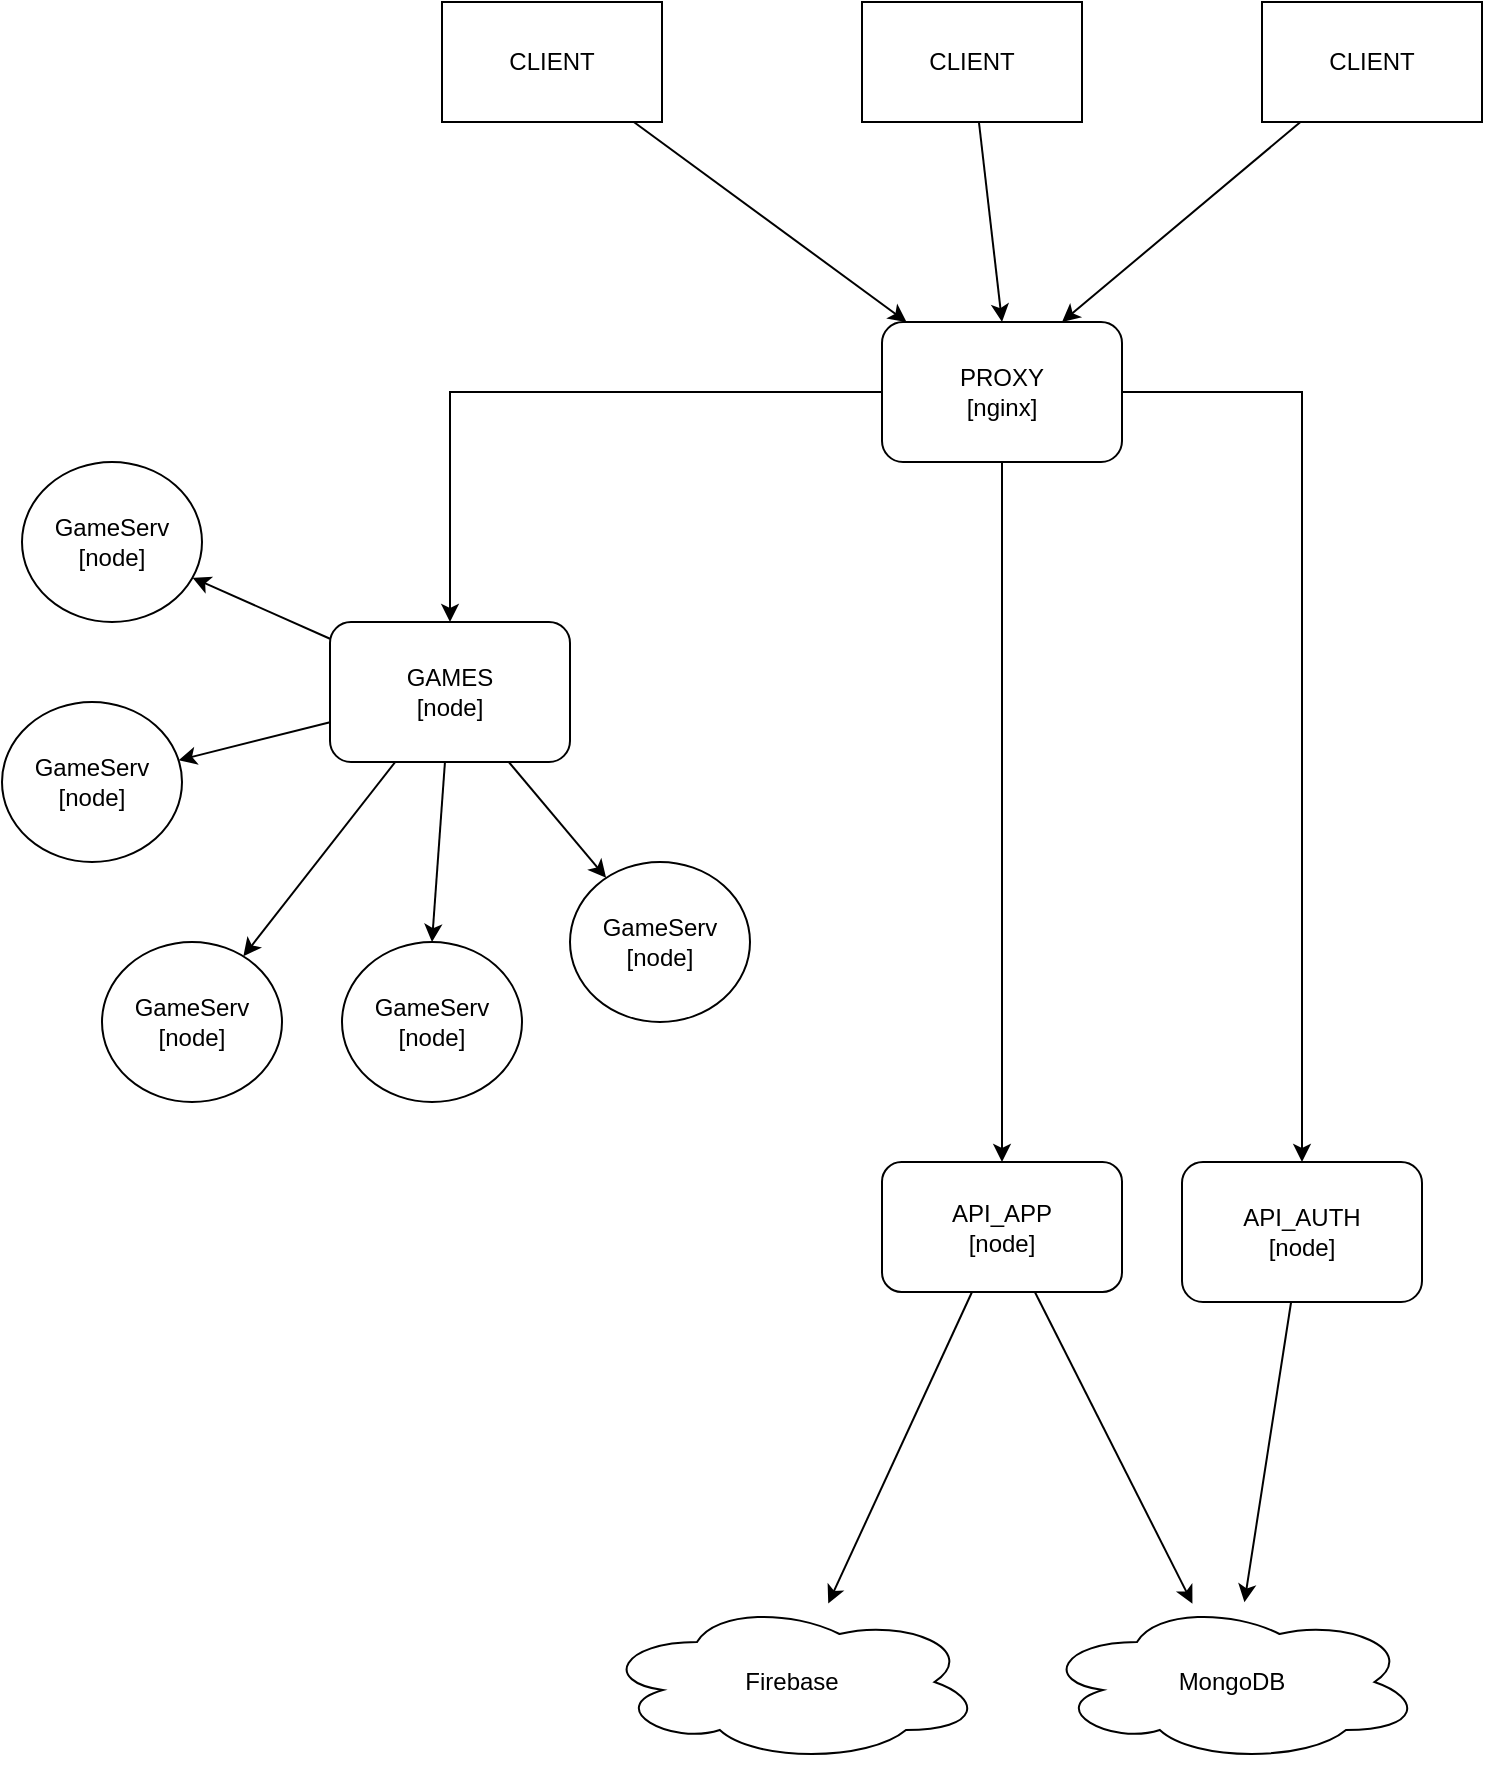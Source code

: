<mxfile version="13.8.0"><diagram id="C5RBs43oDa-KdzZeNtuy" name="Page-1"><mxGraphModel dx="1422" dy="791" grid="1" gridSize="10" guides="1" tooltips="1" connect="1" arrows="1" fold="1" page="1" pageScale="1" pageWidth="827" pageHeight="1169" math="0" shadow="0"><root><mxCell id="WIyWlLk6GJQsqaUBKTNV-0"/><mxCell id="WIyWlLk6GJQsqaUBKTNV-1" parent="WIyWlLk6GJQsqaUBKTNV-0"/><mxCell id="XD9PBzBRSahFpY2pt626-28" style="edgeStyle=none;rounded=0;orthogonalLoop=1;jettySize=auto;html=1;" edge="1" parent="WIyWlLk6GJQsqaUBKTNV-1" source="XD9PBzBRSahFpY2pt626-0" target="XD9PBzBRSahFpY2pt626-5"><mxGeometry relative="1" as="geometry"/></mxCell><mxCell id="XD9PBzBRSahFpY2pt626-0" value="CLIENT" style="rounded=0;whiteSpace=wrap;html=1;" vertex="1" parent="WIyWlLk6GJQsqaUBKTNV-1"><mxGeometry x="240" y="40" width="110" height="60" as="geometry"/></mxCell><mxCell id="XD9PBzBRSahFpY2pt626-7" value="" style="edgeStyle=orthogonalEdgeStyle;rounded=0;orthogonalLoop=1;jettySize=auto;html=1;" edge="1" parent="WIyWlLk6GJQsqaUBKTNV-1" source="XD9PBzBRSahFpY2pt626-5" target="XD9PBzBRSahFpY2pt626-6"><mxGeometry relative="1" as="geometry"/></mxCell><mxCell id="XD9PBzBRSahFpY2pt626-13" style="edgeStyle=orthogonalEdgeStyle;rounded=0;orthogonalLoop=1;jettySize=auto;html=1;" edge="1" parent="WIyWlLk6GJQsqaUBKTNV-1" source="XD9PBzBRSahFpY2pt626-5" target="XD9PBzBRSahFpY2pt626-12"><mxGeometry relative="1" as="geometry"/></mxCell><mxCell id="XD9PBzBRSahFpY2pt626-30" style="edgeStyle=orthogonalEdgeStyle;rounded=0;orthogonalLoop=1;jettySize=auto;html=1;entryX=0.5;entryY=0;entryDx=0;entryDy=0;" edge="1" parent="WIyWlLk6GJQsqaUBKTNV-1" source="XD9PBzBRSahFpY2pt626-5" target="XD9PBzBRSahFpY2pt626-29"><mxGeometry relative="1" as="geometry"/></mxCell><mxCell id="XD9PBzBRSahFpY2pt626-5" value="&lt;div&gt;PROXY&lt;/div&gt;&lt;div&gt;[nginx]&lt;br&gt;&lt;/div&gt;" style="rounded=1;whiteSpace=wrap;html=1;" vertex="1" parent="WIyWlLk6GJQsqaUBKTNV-1"><mxGeometry x="460" y="200" width="120" height="70" as="geometry"/></mxCell><mxCell id="XD9PBzBRSahFpY2pt626-39" style="edgeStyle=none;rounded=0;orthogonalLoop=1;jettySize=auto;html=1;" edge="1" parent="WIyWlLk6GJQsqaUBKTNV-1" source="XD9PBzBRSahFpY2pt626-6" target="XD9PBzBRSahFpY2pt626-36"><mxGeometry relative="1" as="geometry"/></mxCell><mxCell id="XD9PBzBRSahFpY2pt626-6" value="&lt;div&gt;API_AUTH&lt;/div&gt;&lt;div&gt;[node]&lt;br&gt;&lt;/div&gt;" style="rounded=1;whiteSpace=wrap;html=1;" vertex="1" parent="WIyWlLk6GJQsqaUBKTNV-1"><mxGeometry x="610" y="620" width="120" height="70" as="geometry"/></mxCell><mxCell id="XD9PBzBRSahFpY2pt626-15" value="" style="rounded=0;orthogonalLoop=1;jettySize=auto;html=1;" edge="1" parent="WIyWlLk6GJQsqaUBKTNV-1" source="XD9PBzBRSahFpY2pt626-12" target="XD9PBzBRSahFpY2pt626-14"><mxGeometry relative="1" as="geometry"/></mxCell><mxCell id="XD9PBzBRSahFpY2pt626-20" style="edgeStyle=none;rounded=0;orthogonalLoop=1;jettySize=auto;html=1;" edge="1" parent="WIyWlLk6GJQsqaUBKTNV-1" source="XD9PBzBRSahFpY2pt626-12" target="XD9PBzBRSahFpY2pt626-19"><mxGeometry relative="1" as="geometry"/></mxCell><mxCell id="XD9PBzBRSahFpY2pt626-21" style="edgeStyle=none;rounded=0;orthogonalLoop=1;jettySize=auto;html=1;" edge="1" parent="WIyWlLk6GJQsqaUBKTNV-1" source="XD9PBzBRSahFpY2pt626-12" target="XD9PBzBRSahFpY2pt626-16"><mxGeometry relative="1" as="geometry"/></mxCell><mxCell id="XD9PBzBRSahFpY2pt626-22" style="edgeStyle=none;rounded=0;orthogonalLoop=1;jettySize=auto;html=1;entryX=0.5;entryY=0;entryDx=0;entryDy=0;" edge="1" parent="WIyWlLk6GJQsqaUBKTNV-1" source="XD9PBzBRSahFpY2pt626-12" target="XD9PBzBRSahFpY2pt626-18"><mxGeometry relative="1" as="geometry"/></mxCell><mxCell id="XD9PBzBRSahFpY2pt626-23" style="edgeStyle=none;rounded=0;orthogonalLoop=1;jettySize=auto;html=1;" edge="1" parent="WIyWlLk6GJQsqaUBKTNV-1" source="XD9PBzBRSahFpY2pt626-12" target="XD9PBzBRSahFpY2pt626-17"><mxGeometry relative="1" as="geometry"/></mxCell><mxCell id="XD9PBzBRSahFpY2pt626-12" value="&lt;div&gt;GAMES&lt;br&gt;&lt;/div&gt;&lt;div&gt;[node]&lt;br&gt;&lt;/div&gt;" style="rounded=1;whiteSpace=wrap;html=1;" vertex="1" parent="WIyWlLk6GJQsqaUBKTNV-1"><mxGeometry x="184" y="350" width="120" height="70" as="geometry"/></mxCell><mxCell id="XD9PBzBRSahFpY2pt626-14" value="&lt;div&gt;GameServ&lt;/div&gt;&lt;div&gt;[node]&lt;br&gt;&lt;/div&gt;" style="ellipse;whiteSpace=wrap;html=1;rounded=1;" vertex="1" parent="WIyWlLk6GJQsqaUBKTNV-1"><mxGeometry x="20" y="390" width="90" height="80" as="geometry"/></mxCell><mxCell id="XD9PBzBRSahFpY2pt626-16" value="&lt;div&gt;GameServ&lt;/div&gt;&lt;div&gt;[node]&lt;br&gt;&lt;/div&gt;" style="ellipse;whiteSpace=wrap;html=1;rounded=1;" vertex="1" parent="WIyWlLk6GJQsqaUBKTNV-1"><mxGeometry x="70" y="510" width="90" height="80" as="geometry"/></mxCell><mxCell id="XD9PBzBRSahFpY2pt626-17" value="&lt;div&gt;GameServ&lt;/div&gt;&lt;div&gt;[node]&lt;br&gt;&lt;/div&gt;" style="ellipse;whiteSpace=wrap;html=1;rounded=1;" vertex="1" parent="WIyWlLk6GJQsqaUBKTNV-1"><mxGeometry x="304" y="470" width="90" height="80" as="geometry"/></mxCell><mxCell id="XD9PBzBRSahFpY2pt626-18" value="&lt;div&gt;GameServ&lt;/div&gt;&lt;div&gt;[node]&lt;br&gt;&lt;/div&gt;" style="ellipse;whiteSpace=wrap;html=1;rounded=1;" vertex="1" parent="WIyWlLk6GJQsqaUBKTNV-1"><mxGeometry x="190" y="510" width="90" height="80" as="geometry"/></mxCell><mxCell id="XD9PBzBRSahFpY2pt626-19" value="&lt;div&gt;GameServ&lt;/div&gt;&lt;div&gt;[node]&lt;br&gt;&lt;/div&gt;" style="ellipse;whiteSpace=wrap;html=1;rounded=1;" vertex="1" parent="WIyWlLk6GJQsqaUBKTNV-1"><mxGeometry x="30" y="270" width="90" height="80" as="geometry"/></mxCell><mxCell id="XD9PBzBRSahFpY2pt626-26" style="edgeStyle=none;rounded=0;orthogonalLoop=1;jettySize=auto;html=1;entryX=0.5;entryY=0;entryDx=0;entryDy=0;" edge="1" parent="WIyWlLk6GJQsqaUBKTNV-1" source="XD9PBzBRSahFpY2pt626-24" target="XD9PBzBRSahFpY2pt626-5"><mxGeometry relative="1" as="geometry"/></mxCell><mxCell id="XD9PBzBRSahFpY2pt626-24" value="CLIENT" style="rounded=0;whiteSpace=wrap;html=1;" vertex="1" parent="WIyWlLk6GJQsqaUBKTNV-1"><mxGeometry x="450" y="40" width="110" height="60" as="geometry"/></mxCell><mxCell id="XD9PBzBRSahFpY2pt626-27" style="edgeStyle=none;rounded=0;orthogonalLoop=1;jettySize=auto;html=1;entryX=0.75;entryY=0;entryDx=0;entryDy=0;" edge="1" parent="WIyWlLk6GJQsqaUBKTNV-1" source="XD9PBzBRSahFpY2pt626-25" target="XD9PBzBRSahFpY2pt626-5"><mxGeometry relative="1" as="geometry"/></mxCell><mxCell id="XD9PBzBRSahFpY2pt626-25" value="CLIENT" style="rounded=0;whiteSpace=wrap;html=1;" vertex="1" parent="WIyWlLk6GJQsqaUBKTNV-1"><mxGeometry x="650" y="40" width="110" height="60" as="geometry"/></mxCell><mxCell id="XD9PBzBRSahFpY2pt626-34" style="rounded=0;orthogonalLoop=1;jettySize=auto;html=1;" edge="1" parent="WIyWlLk6GJQsqaUBKTNV-1" source="XD9PBzBRSahFpY2pt626-29" target="XD9PBzBRSahFpY2pt626-33"><mxGeometry relative="1" as="geometry"/></mxCell><mxCell id="XD9PBzBRSahFpY2pt626-37" style="edgeStyle=none;rounded=0;orthogonalLoop=1;jettySize=auto;html=1;" edge="1" parent="WIyWlLk6GJQsqaUBKTNV-1" source="XD9PBzBRSahFpY2pt626-29" target="XD9PBzBRSahFpY2pt626-36"><mxGeometry relative="1" as="geometry"/></mxCell><mxCell id="XD9PBzBRSahFpY2pt626-29" value="&lt;div&gt;API_APP&lt;/div&gt;&lt;div&gt;[node]&lt;br&gt;&lt;/div&gt;" style="rounded=1;whiteSpace=wrap;html=1;" vertex="1" parent="WIyWlLk6GJQsqaUBKTNV-1"><mxGeometry x="460" y="620" width="120" height="65" as="geometry"/></mxCell><mxCell id="XD9PBzBRSahFpY2pt626-33" value="Firebase" style="ellipse;shape=cloud;whiteSpace=wrap;html=1;" vertex="1" parent="WIyWlLk6GJQsqaUBKTNV-1"><mxGeometry x="320" y="840" width="190" height="80" as="geometry"/></mxCell><mxCell id="XD9PBzBRSahFpY2pt626-36" value="MongoDB" style="ellipse;shape=cloud;whiteSpace=wrap;html=1;" vertex="1" parent="WIyWlLk6GJQsqaUBKTNV-1"><mxGeometry x="540" y="840" width="190" height="80" as="geometry"/></mxCell></root></mxGraphModel></diagram></mxfile>